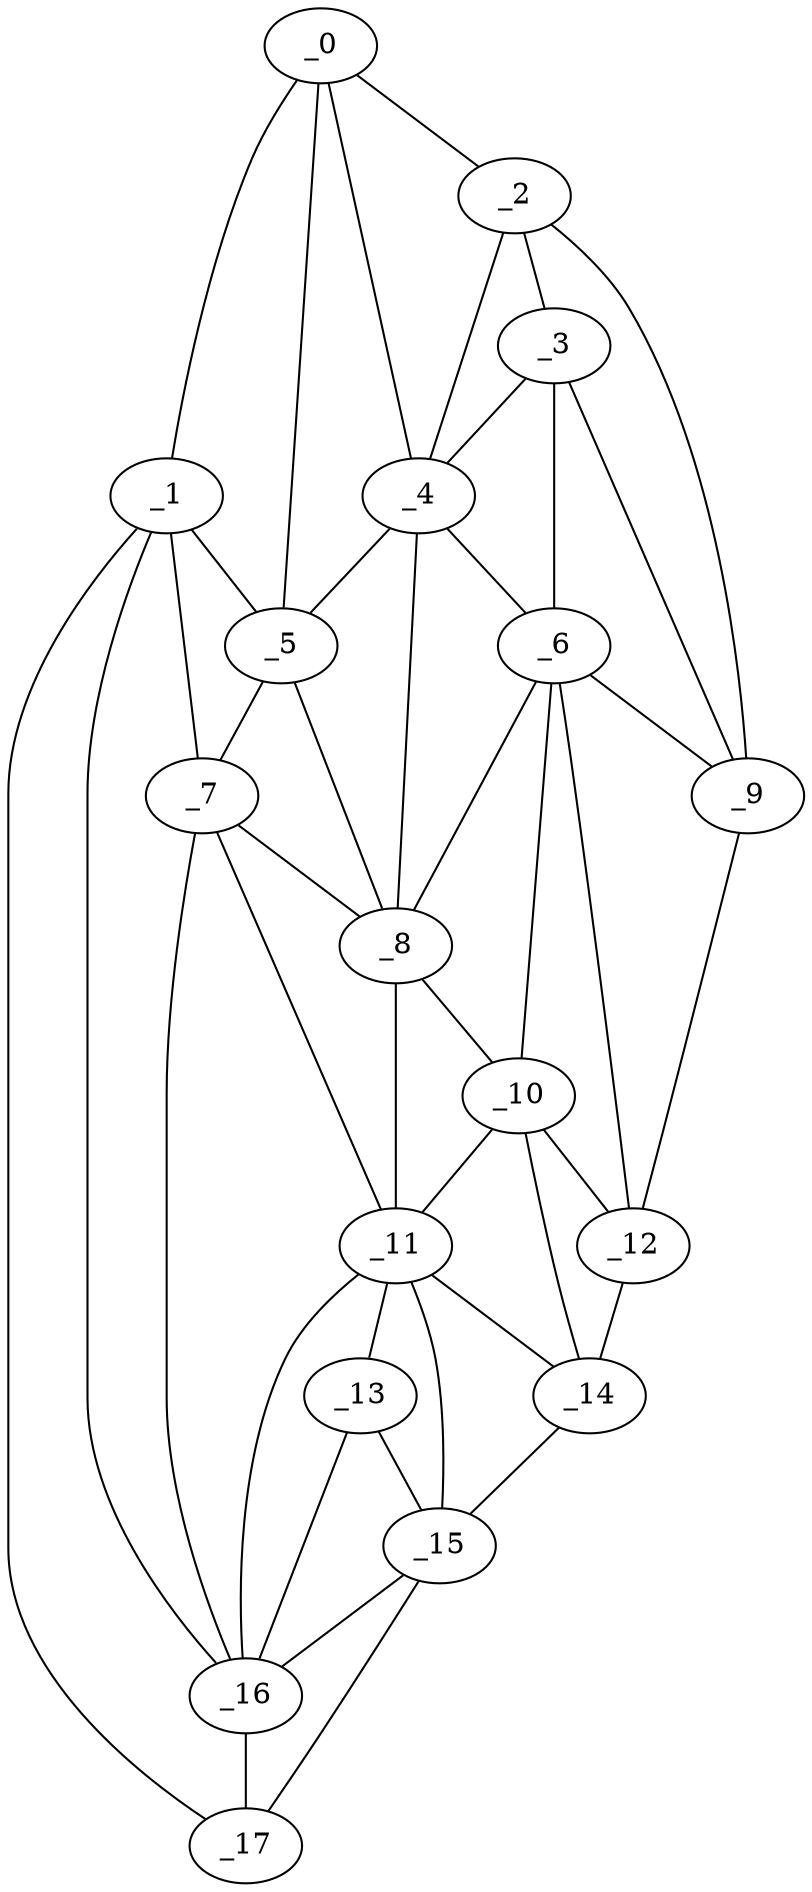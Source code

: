 graph "obj18__310.gxl" {
	_0	 [x=14,
		y=19];
	_1	 [x=63,
		y=16];
	_0 -- _1	 [valence=1];
	_2	 [x=69,
		y=92];
	_0 -- _2	 [valence=1];
	_4	 [x=77,
		y=75];
	_0 -- _4	 [valence=2];
	_5	 [x=80,
		y=67];
	_0 -- _5	 [valence=1];
	_1 -- _5	 [valence=2];
	_7	 [x=86,
		y=66];
	_1 -- _7	 [valence=2];
	_16	 [x=116,
		y=29];
	_1 -- _16	 [valence=2];
	_17	 [x=119,
		y=19];
	_1 -- _17	 [valence=1];
	_3	 [x=76,
		y=93];
	_2 -- _3	 [valence=1];
	_2 -- _4	 [valence=2];
	_9	 [x=87,
		y=104];
	_2 -- _9	 [valence=1];
	_3 -- _4	 [valence=2];
	_6	 [x=82,
		y=92];
	_3 -- _6	 [valence=2];
	_3 -- _9	 [valence=1];
	_4 -- _5	 [valence=2];
	_4 -- _6	 [valence=1];
	_8	 [x=87,
		y=77];
	_4 -- _8	 [valence=1];
	_5 -- _7	 [valence=2];
	_5 -- _8	 [valence=2];
	_6 -- _8	 [valence=1];
	_6 -- _9	 [valence=2];
	_10	 [x=94,
		y=81];
	_6 -- _10	 [valence=2];
	_12	 [x=105,
		y=87];
	_6 -- _12	 [valence=2];
	_7 -- _8	 [valence=1];
	_11	 [x=98,
		y=66];
	_7 -- _11	 [valence=2];
	_7 -- _16	 [valence=2];
	_8 -- _10	 [valence=2];
	_8 -- _11	 [valence=1];
	_9 -- _12	 [valence=1];
	_10 -- _11	 [valence=2];
	_10 -- _12	 [valence=1];
	_14	 [x=108,
		y=78];
	_10 -- _14	 [valence=2];
	_13	 [x=108,
		y=66];
	_11 -- _13	 [valence=2];
	_11 -- _14	 [valence=1];
	_15	 [x=109,
		y=75];
	_11 -- _15	 [valence=1];
	_11 -- _16	 [valence=2];
	_12 -- _14	 [valence=1];
	_13 -- _15	 [valence=2];
	_13 -- _16	 [valence=1];
	_14 -- _15	 [valence=1];
	_15 -- _16	 [valence=2];
	_15 -- _17	 [valence=1];
	_16 -- _17	 [valence=1];
}
